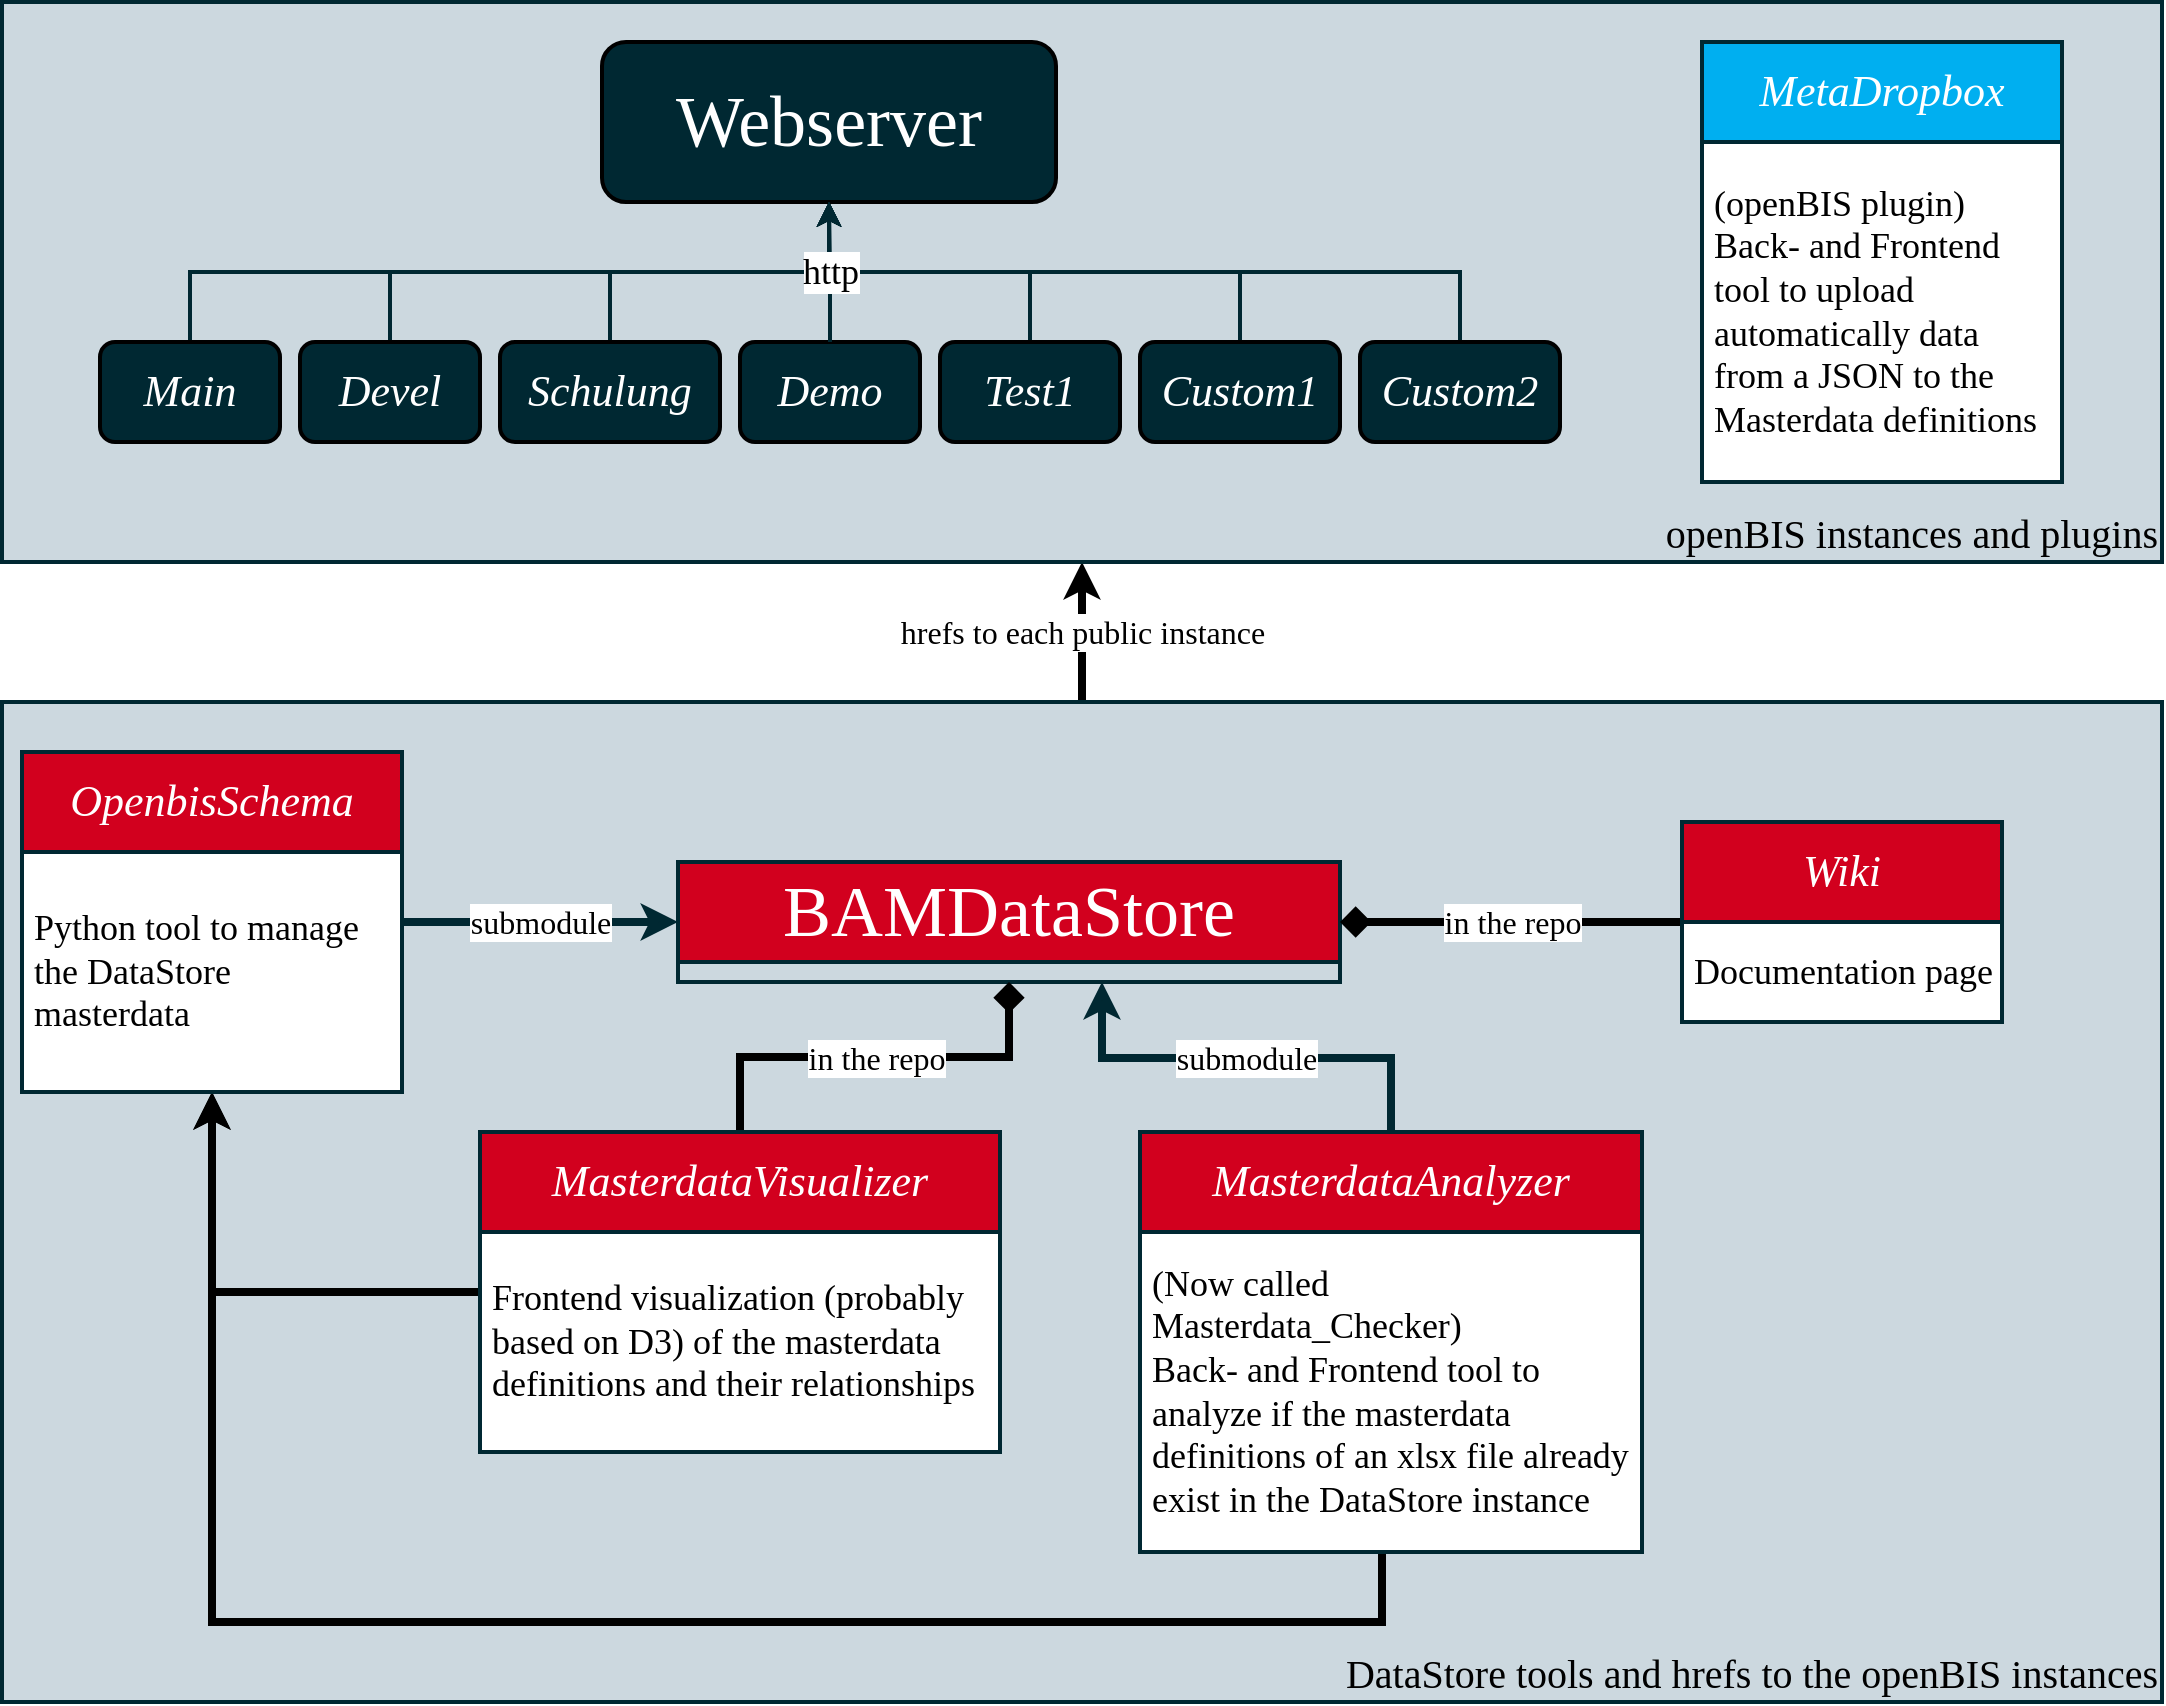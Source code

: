 <mxfile version="24.8.6">
  <diagram id="C5RBs43oDa-KdzZeNtuy" name="Page-1">
    <mxGraphModel dx="2261" dy="2061" grid="1" gridSize="10" guides="1" tooltips="1" connect="1" arrows="1" fold="1" page="1" pageScale="1" pageWidth="827" pageHeight="1169" math="0" shadow="0">
      <root>
        <mxCell id="WIyWlLk6GJQsqaUBKTNV-0" />
        <mxCell id="WIyWlLk6GJQsqaUBKTNV-1" parent="WIyWlLk6GJQsqaUBKTNV-0" />
        <mxCell id="bhPpKJ4T6593bmuaz66l-6" value="&lt;font style=&quot;font-size: 16px;&quot;&gt;&lt;font face=&quot;Klavika&quot;&gt;hrefs to each public instance&lt;/font&gt;&lt;br&gt;&lt;/font&gt;" style="edgeStyle=orthogonalEdgeStyle;rounded=0;orthogonalLoop=1;jettySize=auto;html=1;strokeWidth=4;" parent="WIyWlLk6GJQsqaUBKTNV-1" source="bhPpKJ4T6593bmuaz66l-5" target="bhPpKJ4T6593bmuaz66l-0" edge="1">
          <mxGeometry relative="1" as="geometry" />
        </mxCell>
        <mxCell id="bhPpKJ4T6593bmuaz66l-5" value="&lt;font style=&quot;font-size: 20px;&quot;&gt;DataStore tools and hrefs to the openBIS instances&lt;br&gt;&lt;/font&gt;" style="rounded=0;whiteSpace=wrap;html=1;fontFamily=Klavika;align=right;verticalAlign=bottom;strokeWidth=2;strokeColor=#002832;fillColor=#ccd8df;fillStyle=auto;" parent="WIyWlLk6GJQsqaUBKTNV-1" vertex="1">
          <mxGeometry y="340" width="1080" height="500" as="geometry" />
        </mxCell>
        <mxCell id="bhPpKJ4T6593bmuaz66l-0" value="&lt;font style=&quot;font-size: 20px;&quot;&gt;openBIS instances and plugins&lt;br&gt;&lt;/font&gt;" style="rounded=0;whiteSpace=wrap;html=1;fontFamily=Klavika;align=right;verticalAlign=bottom;strokeWidth=2;strokeColor=#002832;fillColor=#ccd8df;fillStyle=auto;" parent="WIyWlLk6GJQsqaUBKTNV-1" vertex="1">
          <mxGeometry y="-10" width="1080" height="280" as="geometry" />
        </mxCell>
        <mxCell id="n2oDj2GFMUZe_3VKMbaY-56" value="&lt;font face=&quot;Klavika&quot;&gt;&lt;span style=&quot;font-size: 16px;&quot;&gt;submodule&lt;/span&gt;&lt;/font&gt;" style="edgeStyle=orthogonalEdgeStyle;rounded=0;orthogonalLoop=1;jettySize=auto;html=1;strokeColor=#002832;strokeWidth=4;" parent="WIyWlLk6GJQsqaUBKTNV-1" source="n2oDj2GFMUZe_3VKMbaY-40" target="n2oDj2GFMUZe_3VKMbaY-22" edge="1">
          <mxGeometry relative="1" as="geometry">
            <Array as="points">
              <mxPoint x="695" y="518" />
              <mxPoint x="550" y="518" />
            </Array>
          </mxGeometry>
        </mxCell>
        <mxCell id="n2oDj2GFMUZe_3VKMbaY-52" value="&lt;font style=&quot;font-size: 16px;&quot; face=&quot;Klavika&quot;&gt;submodule&lt;/font&gt;" style="edgeStyle=orthogonalEdgeStyle;rounded=0;orthogonalLoop=1;jettySize=auto;html=1;strokeColor=#002832;strokeWidth=4;" parent="WIyWlLk6GJQsqaUBKTNV-1" source="n2oDj2GFMUZe_3VKMbaY-29" target="n2oDj2GFMUZe_3VKMbaY-22" edge="1">
          <mxGeometry relative="1" as="geometry" />
        </mxCell>
        <mxCell id="n2oDj2GFMUZe_3VKMbaY-0" value="Webserver" style="rounded=1;whiteSpace=wrap;html=1;fontFamily=Klavika;fontSize=36;fillColor=#002832;fontColor=#FFFFFF;strokeWidth=2;" parent="WIyWlLk6GJQsqaUBKTNV-1" vertex="1">
          <mxGeometry x="300" y="10" width="227" height="80" as="geometry" />
        </mxCell>
        <mxCell id="n2oDj2GFMUZe_3VKMbaY-9" value="" style="edgeStyle=orthogonalEdgeStyle;rounded=0;orthogonalLoop=1;jettySize=auto;html=1;exitX=0.5;exitY=0;exitDx=0;exitDy=0;strokeColor=#002832;strokeWidth=2;" parent="WIyWlLk6GJQsqaUBKTNV-1" source="n2oDj2GFMUZe_3VKMbaY-1" target="n2oDj2GFMUZe_3VKMbaY-0" edge="1">
          <mxGeometry relative="1" as="geometry" />
        </mxCell>
        <mxCell id="n2oDj2GFMUZe_3VKMbaY-1" value="&lt;i style=&quot;font-size: 22px;&quot;&gt;&lt;font style=&quot;font-size: 22px;&quot;&gt;Main&lt;/font&gt;&lt;/i&gt;" style="rounded=1;whiteSpace=wrap;html=1;fontFamily=Klavika;fontSize=22;fillColor=#002832;fontColor=#FFFFFF;strokeWidth=2;" parent="WIyWlLk6GJQsqaUBKTNV-1" vertex="1">
          <mxGeometry x="49" y="160" width="90" height="50" as="geometry" />
        </mxCell>
        <mxCell id="n2oDj2GFMUZe_3VKMbaY-10" style="edgeStyle=orthogonalEdgeStyle;rounded=0;orthogonalLoop=1;jettySize=auto;html=1;exitX=0.5;exitY=0;exitDx=0;exitDy=0;strokeColor=#002832;strokeWidth=2;" parent="WIyWlLk6GJQsqaUBKTNV-1" source="n2oDj2GFMUZe_3VKMbaY-2" target="n2oDj2GFMUZe_3VKMbaY-0" edge="1">
          <mxGeometry relative="1" as="geometry" />
        </mxCell>
        <mxCell id="n2oDj2GFMUZe_3VKMbaY-2" value="&lt;i&gt;Devel&lt;/i&gt;" style="rounded=1;whiteSpace=wrap;html=1;fontFamily=Klavika;fontSize=22;fillColor=#002832;fontColor=#FFFFFF;strokeWidth=2;" parent="WIyWlLk6GJQsqaUBKTNV-1" vertex="1">
          <mxGeometry x="149" y="160" width="90" height="50" as="geometry" />
        </mxCell>
        <mxCell id="n2oDj2GFMUZe_3VKMbaY-11" style="edgeStyle=orthogonalEdgeStyle;rounded=0;orthogonalLoop=1;jettySize=auto;html=1;exitX=0.5;exitY=0;exitDx=0;exitDy=0;strokeColor=#002832;strokeWidth=2;" parent="WIyWlLk6GJQsqaUBKTNV-1" source="n2oDj2GFMUZe_3VKMbaY-3" target="n2oDj2GFMUZe_3VKMbaY-0" edge="1">
          <mxGeometry relative="1" as="geometry" />
        </mxCell>
        <mxCell id="n2oDj2GFMUZe_3VKMbaY-3" value="&lt;i&gt;Schulung&lt;/i&gt;" style="rounded=1;whiteSpace=wrap;html=1;fontFamily=Klavika;fontSize=22;fillColor=#002832;fontColor=#FFFFFF;strokeWidth=2;" parent="WIyWlLk6GJQsqaUBKTNV-1" vertex="1">
          <mxGeometry x="249" y="160" width="110" height="50" as="geometry" />
        </mxCell>
        <mxCell id="n2oDj2GFMUZe_3VKMbaY-4" value="&lt;i&gt;Demo&lt;/i&gt;" style="rounded=1;whiteSpace=wrap;html=1;fontFamily=Klavika;fontSize=22;fillColor=#002832;fontColor=#FFFFFF;strokeWidth=2;" parent="WIyWlLk6GJQsqaUBKTNV-1" vertex="1">
          <mxGeometry x="369" y="160" width="90" height="50" as="geometry" />
        </mxCell>
        <mxCell id="n2oDj2GFMUZe_3VKMbaY-13" style="edgeStyle=orthogonalEdgeStyle;rounded=0;orthogonalLoop=1;jettySize=auto;html=1;exitX=0.5;exitY=0;exitDx=0;exitDy=0;strokeColor=#002832;strokeWidth=2;" parent="WIyWlLk6GJQsqaUBKTNV-1" source="n2oDj2GFMUZe_3VKMbaY-5" target="n2oDj2GFMUZe_3VKMbaY-0" edge="1">
          <mxGeometry relative="1" as="geometry" />
        </mxCell>
        <mxCell id="n2oDj2GFMUZe_3VKMbaY-5" value="&lt;i&gt;Test1&lt;/i&gt;" style="rounded=1;whiteSpace=wrap;html=1;fontFamily=Klavika;fontSize=22;fillColor=#002832;fontColor=#FFFFFF;strokeWidth=2;" parent="WIyWlLk6GJQsqaUBKTNV-1" vertex="1">
          <mxGeometry x="469" y="160" width="90" height="50" as="geometry" />
        </mxCell>
        <mxCell id="n2oDj2GFMUZe_3VKMbaY-14" style="edgeStyle=orthogonalEdgeStyle;rounded=0;orthogonalLoop=1;jettySize=auto;html=1;exitX=0.5;exitY=0;exitDx=0;exitDy=0;strokeColor=#002832;strokeWidth=2;" parent="WIyWlLk6GJQsqaUBKTNV-1" source="n2oDj2GFMUZe_3VKMbaY-6" target="n2oDj2GFMUZe_3VKMbaY-0" edge="1">
          <mxGeometry relative="1" as="geometry" />
        </mxCell>
        <mxCell id="n2oDj2GFMUZe_3VKMbaY-6" value="&lt;i&gt;Custom1&lt;/i&gt;" style="rounded=1;whiteSpace=wrap;html=1;fontFamily=Klavika;fontSize=22;fillColor=#002832;fontColor=#FFFFFF;strokeWidth=2;" parent="WIyWlLk6GJQsqaUBKTNV-1" vertex="1">
          <mxGeometry x="569" y="160" width="100" height="50" as="geometry" />
        </mxCell>
        <mxCell id="n2oDj2GFMUZe_3VKMbaY-15" style="edgeStyle=orthogonalEdgeStyle;rounded=0;orthogonalLoop=1;jettySize=auto;html=1;exitX=0.5;exitY=0;exitDx=0;exitDy=0;strokeColor=#002832;strokeWidth=2;" parent="WIyWlLk6GJQsqaUBKTNV-1" source="n2oDj2GFMUZe_3VKMbaY-7" target="n2oDj2GFMUZe_3VKMbaY-0" edge="1">
          <mxGeometry relative="1" as="geometry" />
        </mxCell>
        <mxCell id="n2oDj2GFMUZe_3VKMbaY-7" value="&lt;i&gt;Custom2&lt;/i&gt;" style="rounded=1;whiteSpace=wrap;html=1;fontFamily=Klavika;fontSize=22;fillColor=#002832;fontColor=#FFFFFF;strokeWidth=2;" parent="WIyWlLk6GJQsqaUBKTNV-1" vertex="1">
          <mxGeometry x="679" y="160" width="100" height="50" as="geometry" />
        </mxCell>
        <mxCell id="n2oDj2GFMUZe_3VKMbaY-12" value="&lt;font style=&quot;font-size: 18px;&quot; face=&quot;Klavika&quot;&gt;http&lt;/font&gt;" style="edgeStyle=orthogonalEdgeStyle;rounded=0;orthogonalLoop=1;jettySize=auto;html=1;exitX=0.5;exitY=0;exitDx=0;exitDy=0;strokeColor=#002832;strokeWidth=2;" parent="WIyWlLk6GJQsqaUBKTNV-1" source="n2oDj2GFMUZe_3VKMbaY-4" target="n2oDj2GFMUZe_3VKMbaY-0" edge="1">
          <mxGeometry relative="1" as="geometry" />
        </mxCell>
        <mxCell id="n2oDj2GFMUZe_3VKMbaY-22" value="BAMDataStore" style="swimlane;fontStyle=0;childLayout=stackLayout;horizontal=1;startSize=50;horizontalStack=0;resizeParent=1;resizeParentMax=0;resizeLast=0;collapsible=1;marginBottom=0;whiteSpace=wrap;html=1;fontFamily=Klavika;fillColor=#D2001E;strokeColor=#002832;strokeWidth=2;fontColor=#FFFFFF;fontSize=36;" parent="WIyWlLk6GJQsqaUBKTNV-1" vertex="1" collapsed="1">
          <mxGeometry x="338" y="420" width="331" height="60" as="geometry">
            <mxRectangle x="249" y="270" width="281" height="130" as="alternateBounds" />
          </mxGeometry>
        </mxCell>
        <mxCell id="bhPpKJ4T6593bmuaz66l-9" value="Frontend visualization (probably based on D3) of the masterdata definitions and their relationships" style="text;strokeColor=#002832;fillColor=default;align=left;verticalAlign=middle;spacingLeft=4;spacingRight=4;overflow=hidden;points=[[0,0.5],[1,0.5]];portConstraint=eastwest;rotatable=0;whiteSpace=wrap;html=1;fontFamily=Klavika;fontSize=18;strokeWidth=2;" parent="n2oDj2GFMUZe_3VKMbaY-22" vertex="1">
          <mxGeometry x="35.5" width="260" height="110" as="geometry" />
        </mxCell>
        <mxCell id="n2oDj2GFMUZe_3VKMbaY-36" value="MetaDropbox" style="swimlane;fontStyle=2;childLayout=stackLayout;horizontal=1;startSize=50;horizontalStack=0;resizeParent=1;resizeParentMax=0;resizeLast=0;collapsible=1;marginBottom=0;whiteSpace=wrap;html=1;fontFamily=Klavika;fillColor=#00AFF0;strokeColor=#002832;strokeWidth=2;fontColor=#FFFFFF;fontSize=22;" parent="WIyWlLk6GJQsqaUBKTNV-1" vertex="1">
          <mxGeometry x="850" y="10" width="180" height="220" as="geometry" />
        </mxCell>
        <mxCell id="n2oDj2GFMUZe_3VKMbaY-37" value="(openBIS plugin)&lt;div&gt;Back- and Frontend tool to upload automatically data from a JSON to the Masterdata definitions&lt;/div&gt;" style="text;strokeColor=#002832;fillColor=default;align=left;verticalAlign=middle;spacingLeft=4;spacingRight=4;overflow=hidden;points=[[0,0.5],[1,0.5]];portConstraint=eastwest;rotatable=0;whiteSpace=wrap;html=1;fontFamily=Klavika;fontSize=18;strokeWidth=2;" parent="n2oDj2GFMUZe_3VKMbaY-36" vertex="1">
          <mxGeometry y="50" width="180" height="170" as="geometry" />
        </mxCell>
        <mxCell id="bhPpKJ4T6593bmuaz66l-3" value="&lt;font face=&quot;Klavika&quot; style=&quot;font-size: 16px;&quot;&gt;in the repo&lt;/font&gt;" style="edgeStyle=orthogonalEdgeStyle;rounded=0;orthogonalLoop=1;jettySize=auto;html=1;strokeWidth=4;endArrow=diamond;endFill=1;" parent="WIyWlLk6GJQsqaUBKTNV-1" source="n2oDj2GFMUZe_3VKMbaY-38" target="n2oDj2GFMUZe_3VKMbaY-22" edge="1">
          <mxGeometry relative="1" as="geometry" />
        </mxCell>
        <mxCell id="bhPpKJ4T6593bmuaz66l-8" style="edgeStyle=orthogonalEdgeStyle;rounded=0;orthogonalLoop=1;jettySize=auto;html=1;strokeWidth=4;" parent="WIyWlLk6GJQsqaUBKTNV-1" source="n2oDj2GFMUZe_3VKMbaY-38" target="n2oDj2GFMUZe_3VKMbaY-29" edge="1">
          <mxGeometry relative="1" as="geometry" />
        </mxCell>
        <mxCell id="n2oDj2GFMUZe_3VKMbaY-38" value="MasterdataVisualizer" style="swimlane;fontStyle=2;childLayout=stackLayout;horizontal=1;startSize=50;horizontalStack=0;resizeParent=1;resizeParentMax=0;resizeLast=0;collapsible=1;marginBottom=0;whiteSpace=wrap;html=1;fontFamily=Klavika;fillColor=#D2001E;strokeColor=#002832;strokeWidth=2;fontColor=#FFFFFF;fontSize=22;" parent="WIyWlLk6GJQsqaUBKTNV-1" vertex="1">
          <mxGeometry x="239" y="555" width="260" height="160" as="geometry" />
        </mxCell>
        <mxCell id="n2oDj2GFMUZe_3VKMbaY-39" value="Frontend visualization (probably based on D3) of the masterdata definitions and their relationships" style="text;strokeColor=#002832;fillColor=default;align=left;verticalAlign=middle;spacingLeft=4;spacingRight=4;overflow=hidden;points=[[0,0.5],[1,0.5]];portConstraint=eastwest;rotatable=0;whiteSpace=wrap;html=1;fontFamily=Klavika;fontSize=18;strokeWidth=2;" parent="n2oDj2GFMUZe_3VKMbaY-38" vertex="1">
          <mxGeometry y="50" width="260" height="110" as="geometry" />
        </mxCell>
        <mxCell id="bhPpKJ4T6593bmuaz66l-7" style="edgeStyle=orthogonalEdgeStyle;rounded=0;orthogonalLoop=1;jettySize=auto;html=1;strokeWidth=4;" parent="WIyWlLk6GJQsqaUBKTNV-1" source="n2oDj2GFMUZe_3VKMbaY-40" target="n2oDj2GFMUZe_3VKMbaY-29" edge="1">
          <mxGeometry relative="1" as="geometry">
            <Array as="points">
              <mxPoint x="690" y="800" />
              <mxPoint x="105" y="800" />
            </Array>
          </mxGeometry>
        </mxCell>
        <mxCell id="n2oDj2GFMUZe_3VKMbaY-40" value="MasterdataAnalyzer" style="swimlane;fontStyle=2;childLayout=stackLayout;horizontal=1;startSize=50;horizontalStack=0;resizeParent=1;resizeParentMax=0;resizeLast=0;collapsible=1;marginBottom=0;whiteSpace=wrap;html=1;fontFamily=Klavika;fillColor=#D2001E;strokeColor=#002832;strokeWidth=2;fontColor=#FFFFFF;fontSize=22;" parent="WIyWlLk6GJQsqaUBKTNV-1" vertex="1">
          <mxGeometry x="569" y="555" width="251" height="210" as="geometry" />
        </mxCell>
        <mxCell id="n2oDj2GFMUZe_3VKMbaY-41" value="(Now called Masterdata_Checker)&lt;div&gt;Back- and Frontend tool to analyze if the masterdata definitions of an xlsx file already exist in the DataStore instance&lt;/div&gt;" style="text;strokeColor=#002832;fillColor=default;align=left;verticalAlign=middle;spacingLeft=4;spacingRight=4;overflow=hidden;points=[[0,0.5],[1,0.5]];portConstraint=eastwest;rotatable=0;whiteSpace=wrap;html=1;fontFamily=Klavika;fontSize=18;strokeWidth=2;" parent="n2oDj2GFMUZe_3VKMbaY-40" vertex="1">
          <mxGeometry y="50" width="251" height="160" as="geometry" />
        </mxCell>
        <mxCell id="n2oDj2GFMUZe_3VKMbaY-29" value="OpenbisSchema" style="swimlane;fontStyle=2;childLayout=stackLayout;horizontal=1;startSize=50;horizontalStack=0;resizeParent=1;resizeParentMax=0;resizeLast=0;collapsible=1;marginBottom=0;whiteSpace=wrap;html=1;fontFamily=Klavika;fillColor=#D2001E;strokeColor=#002832;strokeWidth=2;fontColor=#FFFFFF;fontSize=22;" parent="WIyWlLk6GJQsqaUBKTNV-1" vertex="1">
          <mxGeometry x="10" y="365" width="190" height="170" as="geometry">
            <mxRectangle x="-90" y="400" width="180" height="50" as="alternateBounds" />
          </mxGeometry>
        </mxCell>
        <mxCell id="n2oDj2GFMUZe_3VKMbaY-30" value="Python tool to manage the DataStore masterdata" style="text;align=left;verticalAlign=middle;spacingLeft=4;spacingRight=4;overflow=hidden;points=[[0,0.5],[1,0.5]];portConstraint=eastwest;rotatable=0;whiteSpace=wrap;html=1;fontFamily=Klavika;fontSize=18;fillColor=default;strokeColor=#002832;strokeWidth=2;" parent="n2oDj2GFMUZe_3VKMbaY-29" vertex="1">
          <mxGeometry y="50" width="190" height="120" as="geometry" />
        </mxCell>
        <mxCell id="bhPpKJ4T6593bmuaz66l-13" value="&lt;font face=&quot;Klavika&quot; style=&quot;font-size: 16px;&quot;&gt;in the repo&lt;/font&gt;" style="edgeStyle=orthogonalEdgeStyle;rounded=0;orthogonalLoop=1;jettySize=auto;html=1;strokeWidth=4;endArrow=diamond;endFill=1;" parent="WIyWlLk6GJQsqaUBKTNV-1" source="bhPpKJ4T6593bmuaz66l-11" target="n2oDj2GFMUZe_3VKMbaY-22" edge="1">
          <mxGeometry relative="1" as="geometry" />
        </mxCell>
        <mxCell id="bhPpKJ4T6593bmuaz66l-11" value="Wiki" style="swimlane;fontStyle=2;childLayout=stackLayout;horizontal=1;startSize=50;horizontalStack=0;resizeParent=1;resizeParentMax=0;resizeLast=0;collapsible=1;marginBottom=0;whiteSpace=wrap;html=1;fontFamily=Klavika;fillColor=#D2001E;strokeColor=#002832;strokeWidth=2;fontColor=#FFFFFF;fontSize=22;" parent="WIyWlLk6GJQsqaUBKTNV-1" vertex="1">
          <mxGeometry x="840" y="400" width="160" height="100" as="geometry" />
        </mxCell>
        <mxCell id="bhPpKJ4T6593bmuaz66l-12" value="Documentation page" style="text;strokeColor=#002832;fillColor=default;align=left;verticalAlign=middle;spacingLeft=4;spacingRight=4;overflow=hidden;points=[[0,0.5],[1,0.5]];portConstraint=eastwest;rotatable=0;whiteSpace=wrap;html=1;fontFamily=Klavika;fontSize=18;strokeWidth=2;" parent="bhPpKJ4T6593bmuaz66l-11" vertex="1">
          <mxGeometry y="50" width="160" height="50" as="geometry" />
        </mxCell>
      </root>
    </mxGraphModel>
  </diagram>
</mxfile>
